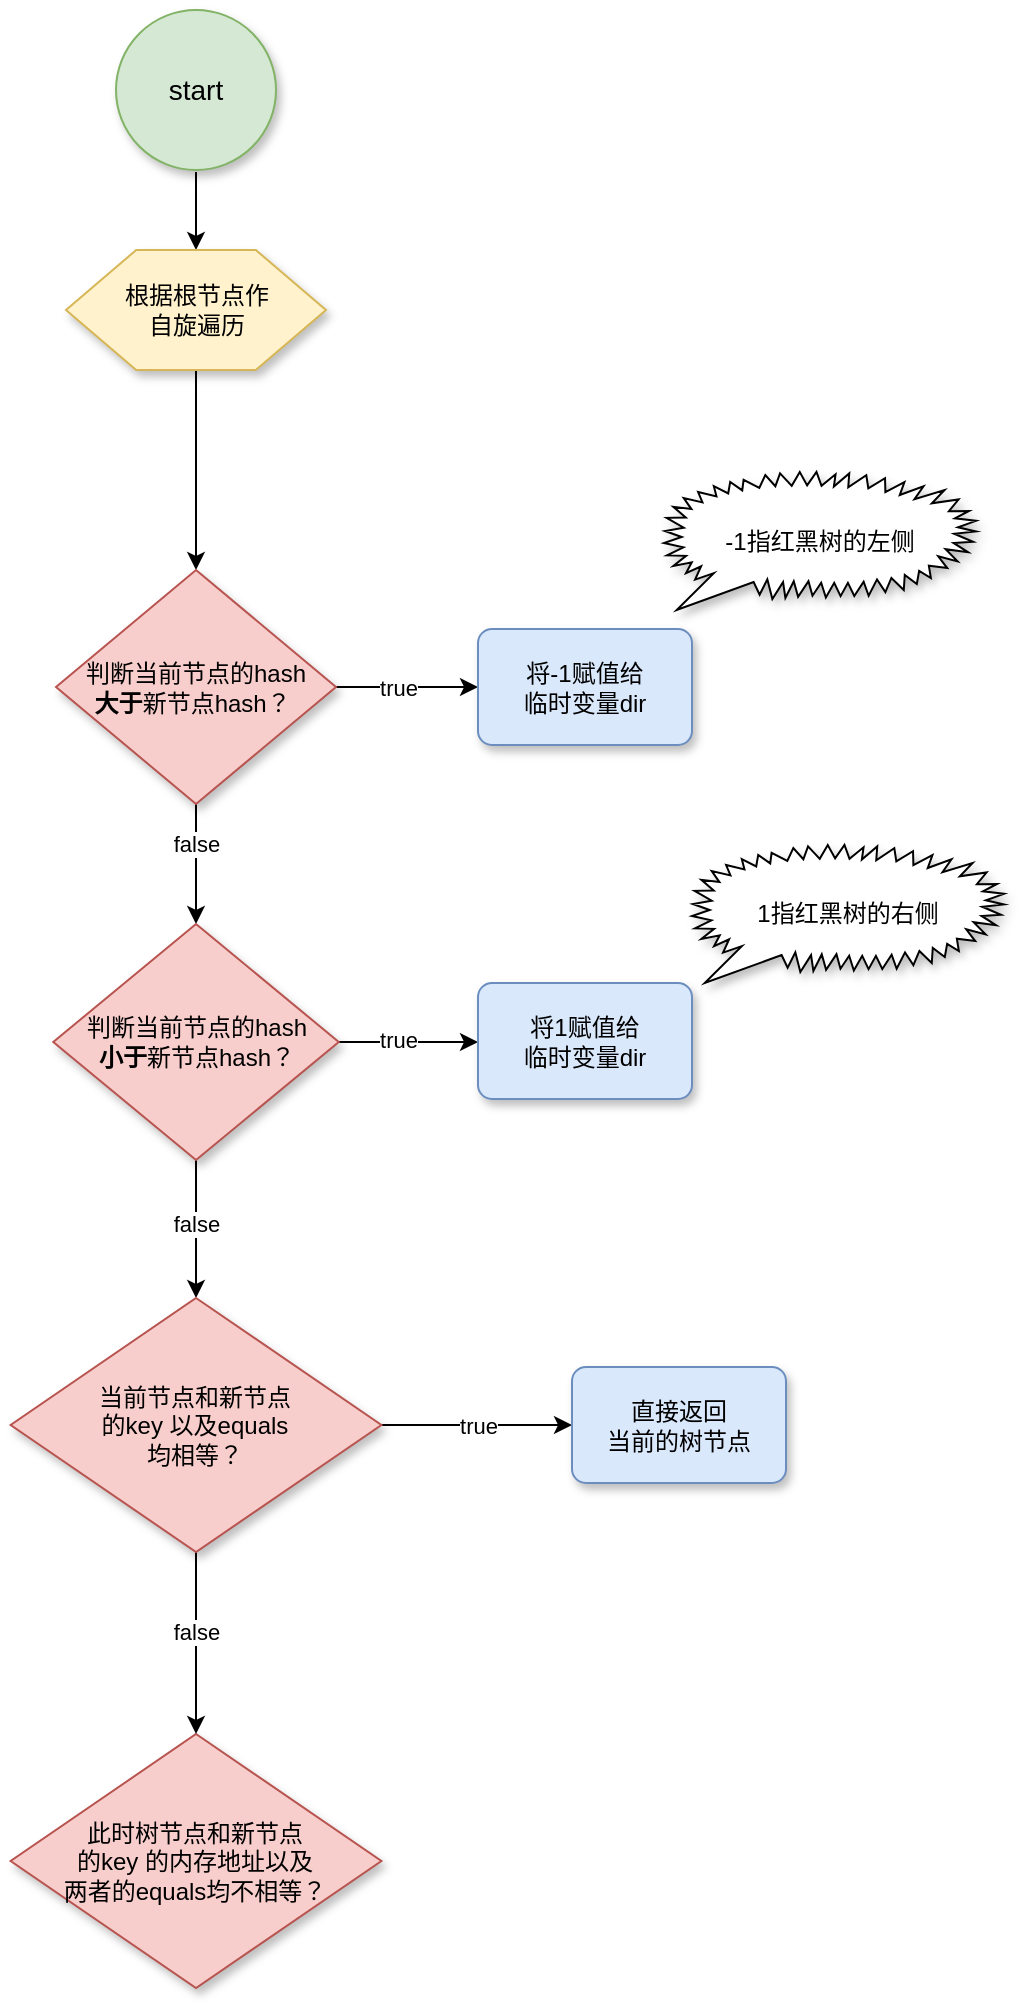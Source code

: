 <mxfile version="16.0.3" type="github">
  <diagram id="zdUhX8Ku0VIpOmGv64NR" name="第 1 页">
    <mxGraphModel dx="1038" dy="579" grid="0" gridSize="10" guides="1" tooltips="1" connect="1" arrows="1" fold="1" page="0" pageScale="1" pageWidth="827" pageHeight="1169" math="0" shadow="0">
      <root>
        <mxCell id="0" />
        <mxCell id="1" parent="0" />
        <mxCell id="jCqdZaaTeLMqU4wdfYjT-1" value="" style="edgeStyle=orthogonalEdgeStyle;rounded=0;orthogonalLoop=1;jettySize=auto;html=1;fontSize=12;fontColor=#000000;strokeColor=#000000;" edge="1" parent="1" source="jCqdZaaTeLMqU4wdfYjT-2" target="jCqdZaaTeLMqU4wdfYjT-4">
          <mxGeometry relative="1" as="geometry" />
        </mxCell>
        <mxCell id="jCqdZaaTeLMqU4wdfYjT-2" value="start" style="strokeWidth=1;html=1;shape=mxgraph.flowchart.start_2;whiteSpace=wrap;labelBorderColor=none;strokeColor=#82b366;perimeterSpacing=1;fillColor=#d5e8d4;shadow=1;fontSize=14;" vertex="1" parent="1">
          <mxGeometry x="400" y="40" width="80" height="80" as="geometry" />
        </mxCell>
        <mxCell id="jCqdZaaTeLMqU4wdfYjT-3" value="" style="edgeStyle=orthogonalEdgeStyle;rounded=0;orthogonalLoop=1;jettySize=auto;html=1;" edge="1" parent="1" source="jCqdZaaTeLMqU4wdfYjT-4" target="jCqdZaaTeLMqU4wdfYjT-14">
          <mxGeometry relative="1" as="geometry" />
        </mxCell>
        <mxCell id="jCqdZaaTeLMqU4wdfYjT-4" value="根据根节点作&lt;br&gt;自旋遍历" style="verticalLabelPosition=middle;verticalAlign=middle;html=1;shape=hexagon;perimeter=hexagonPerimeter2;arcSize=6;size=0.27;shadow=1;labelBorderColor=none;fontSize=12;strokeColor=#d6b656;strokeWidth=1;labelPosition=center;align=center;fillColor=#fff2cc;" vertex="1" parent="1">
          <mxGeometry x="375" y="160" width="130" height="60" as="geometry" />
        </mxCell>
        <mxCell id="jCqdZaaTeLMqU4wdfYjT-10" style="edgeStyle=orthogonalEdgeStyle;rounded=0;orthogonalLoop=1;jettySize=auto;html=1;exitX=1;exitY=0.5;exitDx=0;exitDy=0;exitPerimeter=0;entryX=0;entryY=0.5;entryDx=0;entryDy=0;" edge="1" parent="1" source="jCqdZaaTeLMqU4wdfYjT-14" target="jCqdZaaTeLMqU4wdfYjT-16">
          <mxGeometry relative="1" as="geometry" />
        </mxCell>
        <mxCell id="jCqdZaaTeLMqU4wdfYjT-11" value="true" style="edgeLabel;html=1;align=center;verticalAlign=middle;resizable=0;points=[];" vertex="1" connectable="0" parent="jCqdZaaTeLMqU4wdfYjT-10">
          <mxGeometry x="0.306" relative="1" as="geometry">
            <mxPoint x="-16" as="offset" />
          </mxGeometry>
        </mxCell>
        <mxCell id="jCqdZaaTeLMqU4wdfYjT-12" value="" style="edgeStyle=orthogonalEdgeStyle;rounded=0;orthogonalLoop=1;jettySize=auto;html=1;" edge="1" parent="1" source="jCqdZaaTeLMqU4wdfYjT-14" target="jCqdZaaTeLMqU4wdfYjT-21">
          <mxGeometry relative="1" as="geometry" />
        </mxCell>
        <mxCell id="jCqdZaaTeLMqU4wdfYjT-13" value="false" style="edgeLabel;html=1;align=center;verticalAlign=middle;resizable=0;points=[];" vertex="1" connectable="0" parent="jCqdZaaTeLMqU4wdfYjT-12">
          <mxGeometry x="0.283" y="-2" relative="1" as="geometry">
            <mxPoint x="2" y="-19" as="offset" />
          </mxGeometry>
        </mxCell>
        <mxCell id="jCqdZaaTeLMqU4wdfYjT-14" value="判断当前节点的hash&lt;br&gt;&lt;b&gt;大于&lt;/b&gt;新节点hash？&lt;span style=&quot;white-space: pre&quot;&gt;	&lt;/span&gt;" style="strokeWidth=1;html=1;shape=mxgraph.flowchart.decision;whiteSpace=wrap;fillColor=#f8cecc;strokeColor=#b85450;shadow=1;" vertex="1" parent="1">
          <mxGeometry x="370" y="320" width="140" height="117" as="geometry" />
        </mxCell>
        <mxCell id="jCqdZaaTeLMqU4wdfYjT-16" value="将-1赋值给&lt;br&gt;临时变量dir" style="rounded=1;whiteSpace=wrap;html=1;absoluteArcSize=1;arcSize=14;strokeWidth=1;fillColor=#dae8fc;strokeColor=#6c8ebf;shadow=1;" vertex="1" parent="1">
          <mxGeometry x="581" y="349.5" width="107" height="58" as="geometry" />
        </mxCell>
        <mxCell id="jCqdZaaTeLMqU4wdfYjT-62" style="edgeStyle=orthogonalEdgeStyle;rounded=0;orthogonalLoop=1;jettySize=auto;html=1;exitX=1;exitY=0.5;exitDx=0;exitDy=0;exitPerimeter=0;" edge="1" parent="1" source="jCqdZaaTeLMqU4wdfYjT-21" target="jCqdZaaTeLMqU4wdfYjT-61">
          <mxGeometry relative="1" as="geometry">
            <Array as="points">
              <mxPoint x="529" y="556" />
              <mxPoint x="529" y="556" />
            </Array>
          </mxGeometry>
        </mxCell>
        <mxCell id="jCqdZaaTeLMqU4wdfYjT-63" value="true" style="edgeLabel;html=1;align=center;verticalAlign=middle;resizable=0;points=[];" vertex="1" connectable="0" parent="jCqdZaaTeLMqU4wdfYjT-62">
          <mxGeometry x="0.69" y="1" relative="1" as="geometry">
            <mxPoint x="-30" as="offset" />
          </mxGeometry>
        </mxCell>
        <mxCell id="jCqdZaaTeLMqU4wdfYjT-74" style="edgeStyle=orthogonalEdgeStyle;rounded=0;orthogonalLoop=1;jettySize=auto;html=1;exitX=0.5;exitY=1;exitDx=0;exitDy=0;exitPerimeter=0;entryX=0.5;entryY=0;entryDx=0;entryDy=0;entryPerimeter=0;" edge="1" parent="1" source="jCqdZaaTeLMqU4wdfYjT-21" target="jCqdZaaTeLMqU4wdfYjT-73">
          <mxGeometry relative="1" as="geometry" />
        </mxCell>
        <mxCell id="jCqdZaaTeLMqU4wdfYjT-21" value="判断当前节点的hash&lt;br&gt;&lt;b&gt;小于&lt;/b&gt;新节点hash？&lt;span&gt;	&lt;/span&gt;" style="strokeWidth=1;html=1;shape=mxgraph.flowchart.decision;whiteSpace=wrap;fillColor=#f8cecc;strokeColor=#b85450;shadow=1;" vertex="1" parent="1">
          <mxGeometry x="368.63" y="497" width="142.75" height="118" as="geometry" />
        </mxCell>
        <mxCell id="jCqdZaaTeLMqU4wdfYjT-59" value="-1指红黑树的左侧" style="whiteSpace=wrap;html=1;shape=mxgraph.basic.loud_callout;strokeWidth=1;flipH=0;shadow=1;" vertex="1" parent="1">
          <mxGeometry x="674" y="271" width="156" height="69" as="geometry" />
        </mxCell>
        <mxCell id="jCqdZaaTeLMqU4wdfYjT-61" value="将1赋值给&lt;br&gt;临时变量dir" style="rounded=1;whiteSpace=wrap;html=1;absoluteArcSize=1;arcSize=14;strokeWidth=1;fillColor=#dae8fc;strokeColor=#6c8ebf;shadow=1;" vertex="1" parent="1">
          <mxGeometry x="581" y="526.5" width="107" height="58" as="geometry" />
        </mxCell>
        <mxCell id="jCqdZaaTeLMqU4wdfYjT-64" value="1指红黑树的右侧" style="whiteSpace=wrap;html=1;shape=mxgraph.basic.loud_callout;strokeWidth=1;flipH=0;shadow=1;" vertex="1" parent="1">
          <mxGeometry x="688" y="457.5" width="156" height="69" as="geometry" />
        </mxCell>
        <mxCell id="jCqdZaaTeLMqU4wdfYjT-67" value="此时树节点和新节点&lt;br&gt;的key 的内存地址以及&lt;br&gt;两者的equals均不相等？" style="strokeWidth=1;html=1;shape=mxgraph.flowchart.decision;whiteSpace=wrap;fillColor=#f8cecc;strokeColor=#b85450;shadow=1;" vertex="1" parent="1">
          <mxGeometry x="347.32" y="902" width="185.38" height="127" as="geometry" />
        </mxCell>
        <mxCell id="jCqdZaaTeLMqU4wdfYjT-72" value="false" style="edgeLabel;html=1;align=center;verticalAlign=middle;resizable=0;points=[];" vertex="1" connectable="0" parent="1">
          <mxGeometry x="440.01" y="647" as="geometry" />
        </mxCell>
        <mxCell id="jCqdZaaTeLMqU4wdfYjT-76" value="" style="edgeStyle=orthogonalEdgeStyle;rounded=0;orthogonalLoop=1;jettySize=auto;html=1;" edge="1" parent="1" source="jCqdZaaTeLMqU4wdfYjT-73" target="jCqdZaaTeLMqU4wdfYjT-75">
          <mxGeometry relative="1" as="geometry" />
        </mxCell>
        <mxCell id="jCqdZaaTeLMqU4wdfYjT-77" value="true" style="edgeLabel;html=1;align=center;verticalAlign=middle;resizable=0;points=[];" vertex="1" connectable="0" parent="jCqdZaaTeLMqU4wdfYjT-76">
          <mxGeometry x="0.706" y="-1" relative="1" as="geometry">
            <mxPoint x="-33" y="-1" as="offset" />
          </mxGeometry>
        </mxCell>
        <mxCell id="jCqdZaaTeLMqU4wdfYjT-78" value="" style="edgeStyle=orthogonalEdgeStyle;rounded=0;orthogonalLoop=1;jettySize=auto;html=1;" edge="1" parent="1" source="jCqdZaaTeLMqU4wdfYjT-73" target="jCqdZaaTeLMqU4wdfYjT-67">
          <mxGeometry relative="1" as="geometry" />
        </mxCell>
        <mxCell id="jCqdZaaTeLMqU4wdfYjT-73" value="当前节点和新节点&lt;br&gt;的key 以及equals&lt;br&gt;均相等？" style="strokeWidth=1;html=1;shape=mxgraph.flowchart.decision;whiteSpace=wrap;fillColor=#f8cecc;strokeColor=#b85450;shadow=1;" vertex="1" parent="1">
          <mxGeometry x="347.32" y="684" width="185.38" height="127" as="geometry" />
        </mxCell>
        <mxCell id="jCqdZaaTeLMqU4wdfYjT-75" value="直接返回&lt;br&gt;当前的树节点" style="rounded=1;whiteSpace=wrap;html=1;absoluteArcSize=1;arcSize=14;strokeWidth=1;fillColor=#dae8fc;strokeColor=#6c8ebf;shadow=1;" vertex="1" parent="1">
          <mxGeometry x="628" y="718.5" width="107" height="58" as="geometry" />
        </mxCell>
        <mxCell id="jCqdZaaTeLMqU4wdfYjT-79" value="false" style="edgeLabel;html=1;align=center;verticalAlign=middle;resizable=0;points=[];" vertex="1" connectable="0" parent="1">
          <mxGeometry x="440" y="851" as="geometry" />
        </mxCell>
      </root>
    </mxGraphModel>
  </diagram>
</mxfile>

